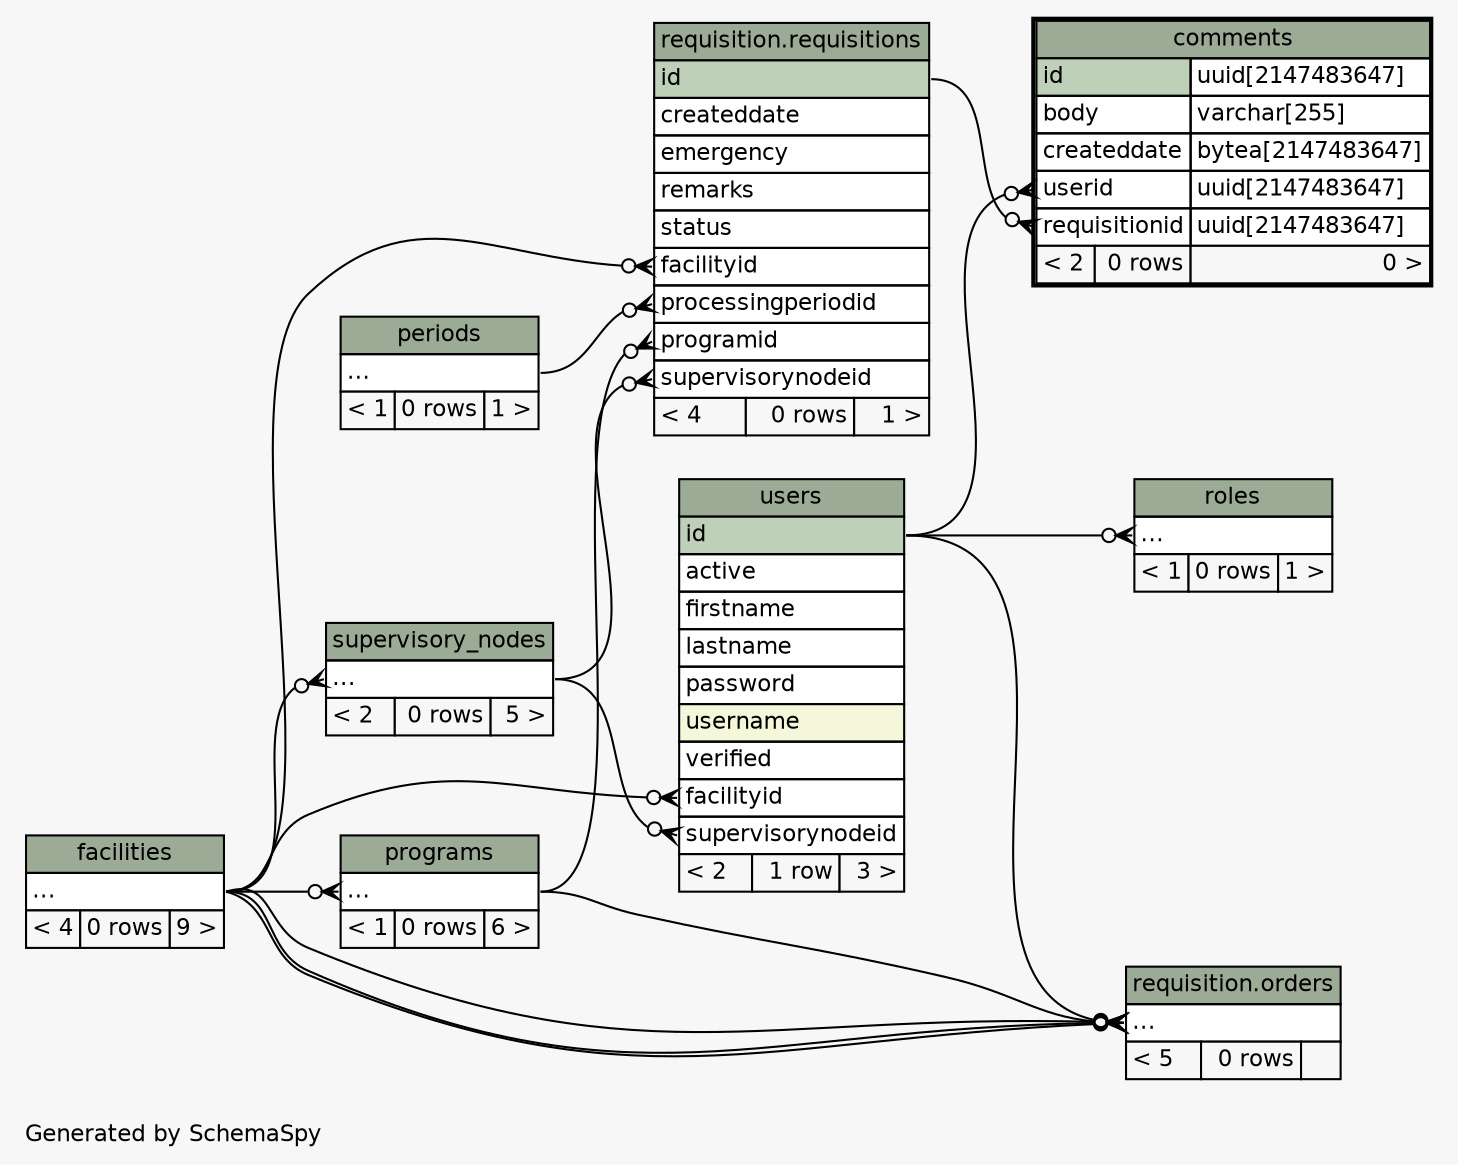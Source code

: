 // dot 2.38.0 on Linux 4.1.17-22.30.amzn1.x86_64
// SchemaSpy rev 590
digraph "twoDegreesRelationshipsDiagram" {
  graph [
    rankdir="RL"
    bgcolor="#f7f7f7"
    label="\nGenerated by SchemaSpy"
    labeljust="l"
    nodesep="0.18"
    ranksep="0.46"
    fontname="Helvetica"
    fontsize="11"
  ];
  node [
    fontname="Helvetica"
    fontsize="11"
    shape="plaintext"
  ];
  edge [
    arrowsize="0.8"
  ];
  "comments":"requisitionid":w -> "requisition.requisitions":"id":e [arrowhead=none dir=back arrowtail=crowodot];
  "comments":"userid":w -> "users":"id":e [arrowhead=none dir=back arrowtail=crowodot];
  "requisition.orders":"elipses":w -> "programs":"elipses":e [arrowhead=none dir=back arrowtail=crowodot];
  "requisition.orders":"elipses":w -> "facilities":"elipses":e [arrowhead=none dir=back arrowtail=crowodot];
  "requisition.orders":"elipses":w -> "facilities":"elipses":e [arrowhead=none dir=back arrowtail=crowodot];
  "requisition.orders":"elipses":w -> "facilities":"elipses":e [arrowhead=none dir=back arrowtail=crowodot];
  "requisition.orders":"elipses":w -> "users":"id":e [arrowhead=none dir=back arrowtail=crowodot];
  "programs":"elipses":w -> "facilities":"elipses":e [arrowhead=none dir=back arrowtail=crowodot];
  "requisition.requisitions":"facilityid":w -> "facilities":"elipses":e [arrowhead=none dir=back arrowtail=crowodot];
  "requisition.requisitions":"processingperiodid":w -> "periods":"elipses":e [arrowhead=none dir=back arrowtail=crowodot];
  "requisition.requisitions":"programid":w -> "programs":"elipses":e [arrowhead=none dir=back arrowtail=crowodot];
  "requisition.requisitions":"supervisorynodeid":w -> "supervisory_nodes":"elipses":e [arrowhead=none dir=back arrowtail=crowodot];
  "roles":"elipses":w -> "users":"id":e [arrowhead=none dir=back arrowtail=crowodot];
  "supervisory_nodes":"elipses":w -> "facilities":"elipses":e [arrowhead=none dir=back arrowtail=crowodot];
  "users":"facilityid":w -> "facilities":"elipses":e [arrowhead=none dir=back arrowtail=crowodot];
  "users":"supervisorynodeid":w -> "supervisory_nodes":"elipses":e [arrowhead=none dir=back arrowtail=crowodot];
  "comments" [
    label=<
    <TABLE BORDER="2" CELLBORDER="1" CELLSPACING="0" BGCOLOR="#ffffff">
      <TR><TD COLSPAN="3" BGCOLOR="#9bab96" ALIGN="CENTER">comments</TD></TR>
      <TR><TD PORT="id" COLSPAN="2" BGCOLOR="#bed1b8" ALIGN="LEFT">id</TD><TD PORT="id.type" ALIGN="LEFT">uuid[2147483647]</TD></TR>
      <TR><TD PORT="body" COLSPAN="2" ALIGN="LEFT">body</TD><TD PORT="body.type" ALIGN="LEFT">varchar[255]</TD></TR>
      <TR><TD PORT="createddate" COLSPAN="2" ALIGN="LEFT">createddate</TD><TD PORT="createddate.type" ALIGN="LEFT">bytea[2147483647]</TD></TR>
      <TR><TD PORT="userid" COLSPAN="2" ALIGN="LEFT">userid</TD><TD PORT="userid.type" ALIGN="LEFT">uuid[2147483647]</TD></TR>
      <TR><TD PORT="requisitionid" COLSPAN="2" ALIGN="LEFT">requisitionid</TD><TD PORT="requisitionid.type" ALIGN="LEFT">uuid[2147483647]</TD></TR>
      <TR><TD ALIGN="LEFT" BGCOLOR="#f7f7f7">&lt; 2</TD><TD ALIGN="RIGHT" BGCOLOR="#f7f7f7">0 rows</TD><TD ALIGN="RIGHT" BGCOLOR="#f7f7f7">0 &gt;</TD></TR>
    </TABLE>>
    URL="comments.html"
    tooltip="comments"
  ];
  "facilities" [
    label=<
    <TABLE BORDER="0" CELLBORDER="1" CELLSPACING="0" BGCOLOR="#ffffff">
      <TR><TD COLSPAN="3" BGCOLOR="#9bab96" ALIGN="CENTER">facilities</TD></TR>
      <TR><TD PORT="elipses" COLSPAN="3" ALIGN="LEFT">...</TD></TR>
      <TR><TD ALIGN="LEFT" BGCOLOR="#f7f7f7">&lt; 4</TD><TD ALIGN="RIGHT" BGCOLOR="#f7f7f7">0 rows</TD><TD ALIGN="RIGHT" BGCOLOR="#f7f7f7">9 &gt;</TD></TR>
    </TABLE>>
    URL="facilities.html"
    tooltip="facilities"
  ];
  "requisition.orders" [
    label=<
    <TABLE BORDER="0" CELLBORDER="1" CELLSPACING="0" BGCOLOR="#ffffff">
      <TR><TD COLSPAN="3" BGCOLOR="#9bab96" ALIGN="CENTER">requisition.orders</TD></TR>
      <TR><TD PORT="elipses" COLSPAN="3" ALIGN="LEFT">...</TD></TR>
      <TR><TD ALIGN="LEFT" BGCOLOR="#f7f7f7">&lt; 5</TD><TD ALIGN="RIGHT" BGCOLOR="#f7f7f7">0 rows</TD><TD ALIGN="RIGHT" BGCOLOR="#f7f7f7">  </TD></TR>
    </TABLE>>
    URL="../../requisition/tables/orders.html"
    tooltip="requisition.orders"
  ];
  "periods" [
    label=<
    <TABLE BORDER="0" CELLBORDER="1" CELLSPACING="0" BGCOLOR="#ffffff">
      <TR><TD COLSPAN="3" BGCOLOR="#9bab96" ALIGN="CENTER">periods</TD></TR>
      <TR><TD PORT="elipses" COLSPAN="3" ALIGN="LEFT">...</TD></TR>
      <TR><TD ALIGN="LEFT" BGCOLOR="#f7f7f7">&lt; 1</TD><TD ALIGN="RIGHT" BGCOLOR="#f7f7f7">0 rows</TD><TD ALIGN="RIGHT" BGCOLOR="#f7f7f7">1 &gt;</TD></TR>
    </TABLE>>
    URL="periods.html"
    tooltip="periods"
  ];
  "programs" [
    label=<
    <TABLE BORDER="0" CELLBORDER="1" CELLSPACING="0" BGCOLOR="#ffffff">
      <TR><TD COLSPAN="3" BGCOLOR="#9bab96" ALIGN="CENTER">programs</TD></TR>
      <TR><TD PORT="elipses" COLSPAN="3" ALIGN="LEFT">...</TD></TR>
      <TR><TD ALIGN="LEFT" BGCOLOR="#f7f7f7">&lt; 1</TD><TD ALIGN="RIGHT" BGCOLOR="#f7f7f7">0 rows</TD><TD ALIGN="RIGHT" BGCOLOR="#f7f7f7">6 &gt;</TD></TR>
    </TABLE>>
    URL="programs.html"
    tooltip="programs"
  ];
  "requisition.requisitions" [
    label=<
    <TABLE BORDER="0" CELLBORDER="1" CELLSPACING="0" BGCOLOR="#ffffff">
      <TR><TD COLSPAN="3" BGCOLOR="#9bab96" ALIGN="CENTER">requisition.requisitions</TD></TR>
      <TR><TD PORT="id" COLSPAN="3" BGCOLOR="#bed1b8" ALIGN="LEFT">id</TD></TR>
      <TR><TD PORT="createddate" COLSPAN="3" ALIGN="LEFT">createddate</TD></TR>
      <TR><TD PORT="emergency" COLSPAN="3" ALIGN="LEFT">emergency</TD></TR>
      <TR><TD PORT="remarks" COLSPAN="3" ALIGN="LEFT">remarks</TD></TR>
      <TR><TD PORT="status" COLSPAN="3" ALIGN="LEFT">status</TD></TR>
      <TR><TD PORT="facilityid" COLSPAN="3" ALIGN="LEFT">facilityid</TD></TR>
      <TR><TD PORT="processingperiodid" COLSPAN="3" ALIGN="LEFT">processingperiodid</TD></TR>
      <TR><TD PORT="programid" COLSPAN="3" ALIGN="LEFT">programid</TD></TR>
      <TR><TD PORT="supervisorynodeid" COLSPAN="3" ALIGN="LEFT">supervisorynodeid</TD></TR>
      <TR><TD ALIGN="LEFT" BGCOLOR="#f7f7f7">&lt; 4</TD><TD ALIGN="RIGHT" BGCOLOR="#f7f7f7">0 rows</TD><TD ALIGN="RIGHT" BGCOLOR="#f7f7f7">1 &gt;</TD></TR>
    </TABLE>>
    URL="../../requisition/tables/requisitions.html"
    tooltip="requisition.requisitions"
  ];
  "roles" [
    label=<
    <TABLE BORDER="0" CELLBORDER="1" CELLSPACING="0" BGCOLOR="#ffffff">
      <TR><TD COLSPAN="3" BGCOLOR="#9bab96" ALIGN="CENTER">roles</TD></TR>
      <TR><TD PORT="elipses" COLSPAN="3" ALIGN="LEFT">...</TD></TR>
      <TR><TD ALIGN="LEFT" BGCOLOR="#f7f7f7">&lt; 1</TD><TD ALIGN="RIGHT" BGCOLOR="#f7f7f7">0 rows</TD><TD ALIGN="RIGHT" BGCOLOR="#f7f7f7">1 &gt;</TD></TR>
    </TABLE>>
    URL="roles.html"
    tooltip="roles"
  ];
  "supervisory_nodes" [
    label=<
    <TABLE BORDER="0" CELLBORDER="1" CELLSPACING="0" BGCOLOR="#ffffff">
      <TR><TD COLSPAN="3" BGCOLOR="#9bab96" ALIGN="CENTER">supervisory_nodes</TD></TR>
      <TR><TD PORT="elipses" COLSPAN="3" ALIGN="LEFT">...</TD></TR>
      <TR><TD ALIGN="LEFT" BGCOLOR="#f7f7f7">&lt; 2</TD><TD ALIGN="RIGHT" BGCOLOR="#f7f7f7">0 rows</TD><TD ALIGN="RIGHT" BGCOLOR="#f7f7f7">5 &gt;</TD></TR>
    </TABLE>>
    URL="supervisory_nodes.html"
    tooltip="supervisory_nodes"
  ];
  "users" [
    label=<
    <TABLE BORDER="0" CELLBORDER="1" CELLSPACING="0" BGCOLOR="#ffffff">
      <TR><TD COLSPAN="3" BGCOLOR="#9bab96" ALIGN="CENTER">users</TD></TR>
      <TR><TD PORT="id" COLSPAN="3" BGCOLOR="#bed1b8" ALIGN="LEFT">id</TD></TR>
      <TR><TD PORT="active" COLSPAN="3" ALIGN="LEFT">active</TD></TR>
      <TR><TD PORT="firstname" COLSPAN="3" ALIGN="LEFT">firstname</TD></TR>
      <TR><TD PORT="lastname" COLSPAN="3" ALIGN="LEFT">lastname</TD></TR>
      <TR><TD PORT="password" COLSPAN="3" ALIGN="LEFT">password</TD></TR>
      <TR><TD PORT="username" COLSPAN="3" BGCOLOR="#f4f7da" ALIGN="LEFT">username</TD></TR>
      <TR><TD PORT="verified" COLSPAN="3" ALIGN="LEFT">verified</TD></TR>
      <TR><TD PORT="facilityid" COLSPAN="3" ALIGN="LEFT">facilityid</TD></TR>
      <TR><TD PORT="supervisorynodeid" COLSPAN="3" ALIGN="LEFT">supervisorynodeid</TD></TR>
      <TR><TD ALIGN="LEFT" BGCOLOR="#f7f7f7">&lt; 2</TD><TD ALIGN="RIGHT" BGCOLOR="#f7f7f7">1 row</TD><TD ALIGN="RIGHT" BGCOLOR="#f7f7f7">3 &gt;</TD></TR>
    </TABLE>>
    URL="users.html"
    tooltip="users"
  ];
}
